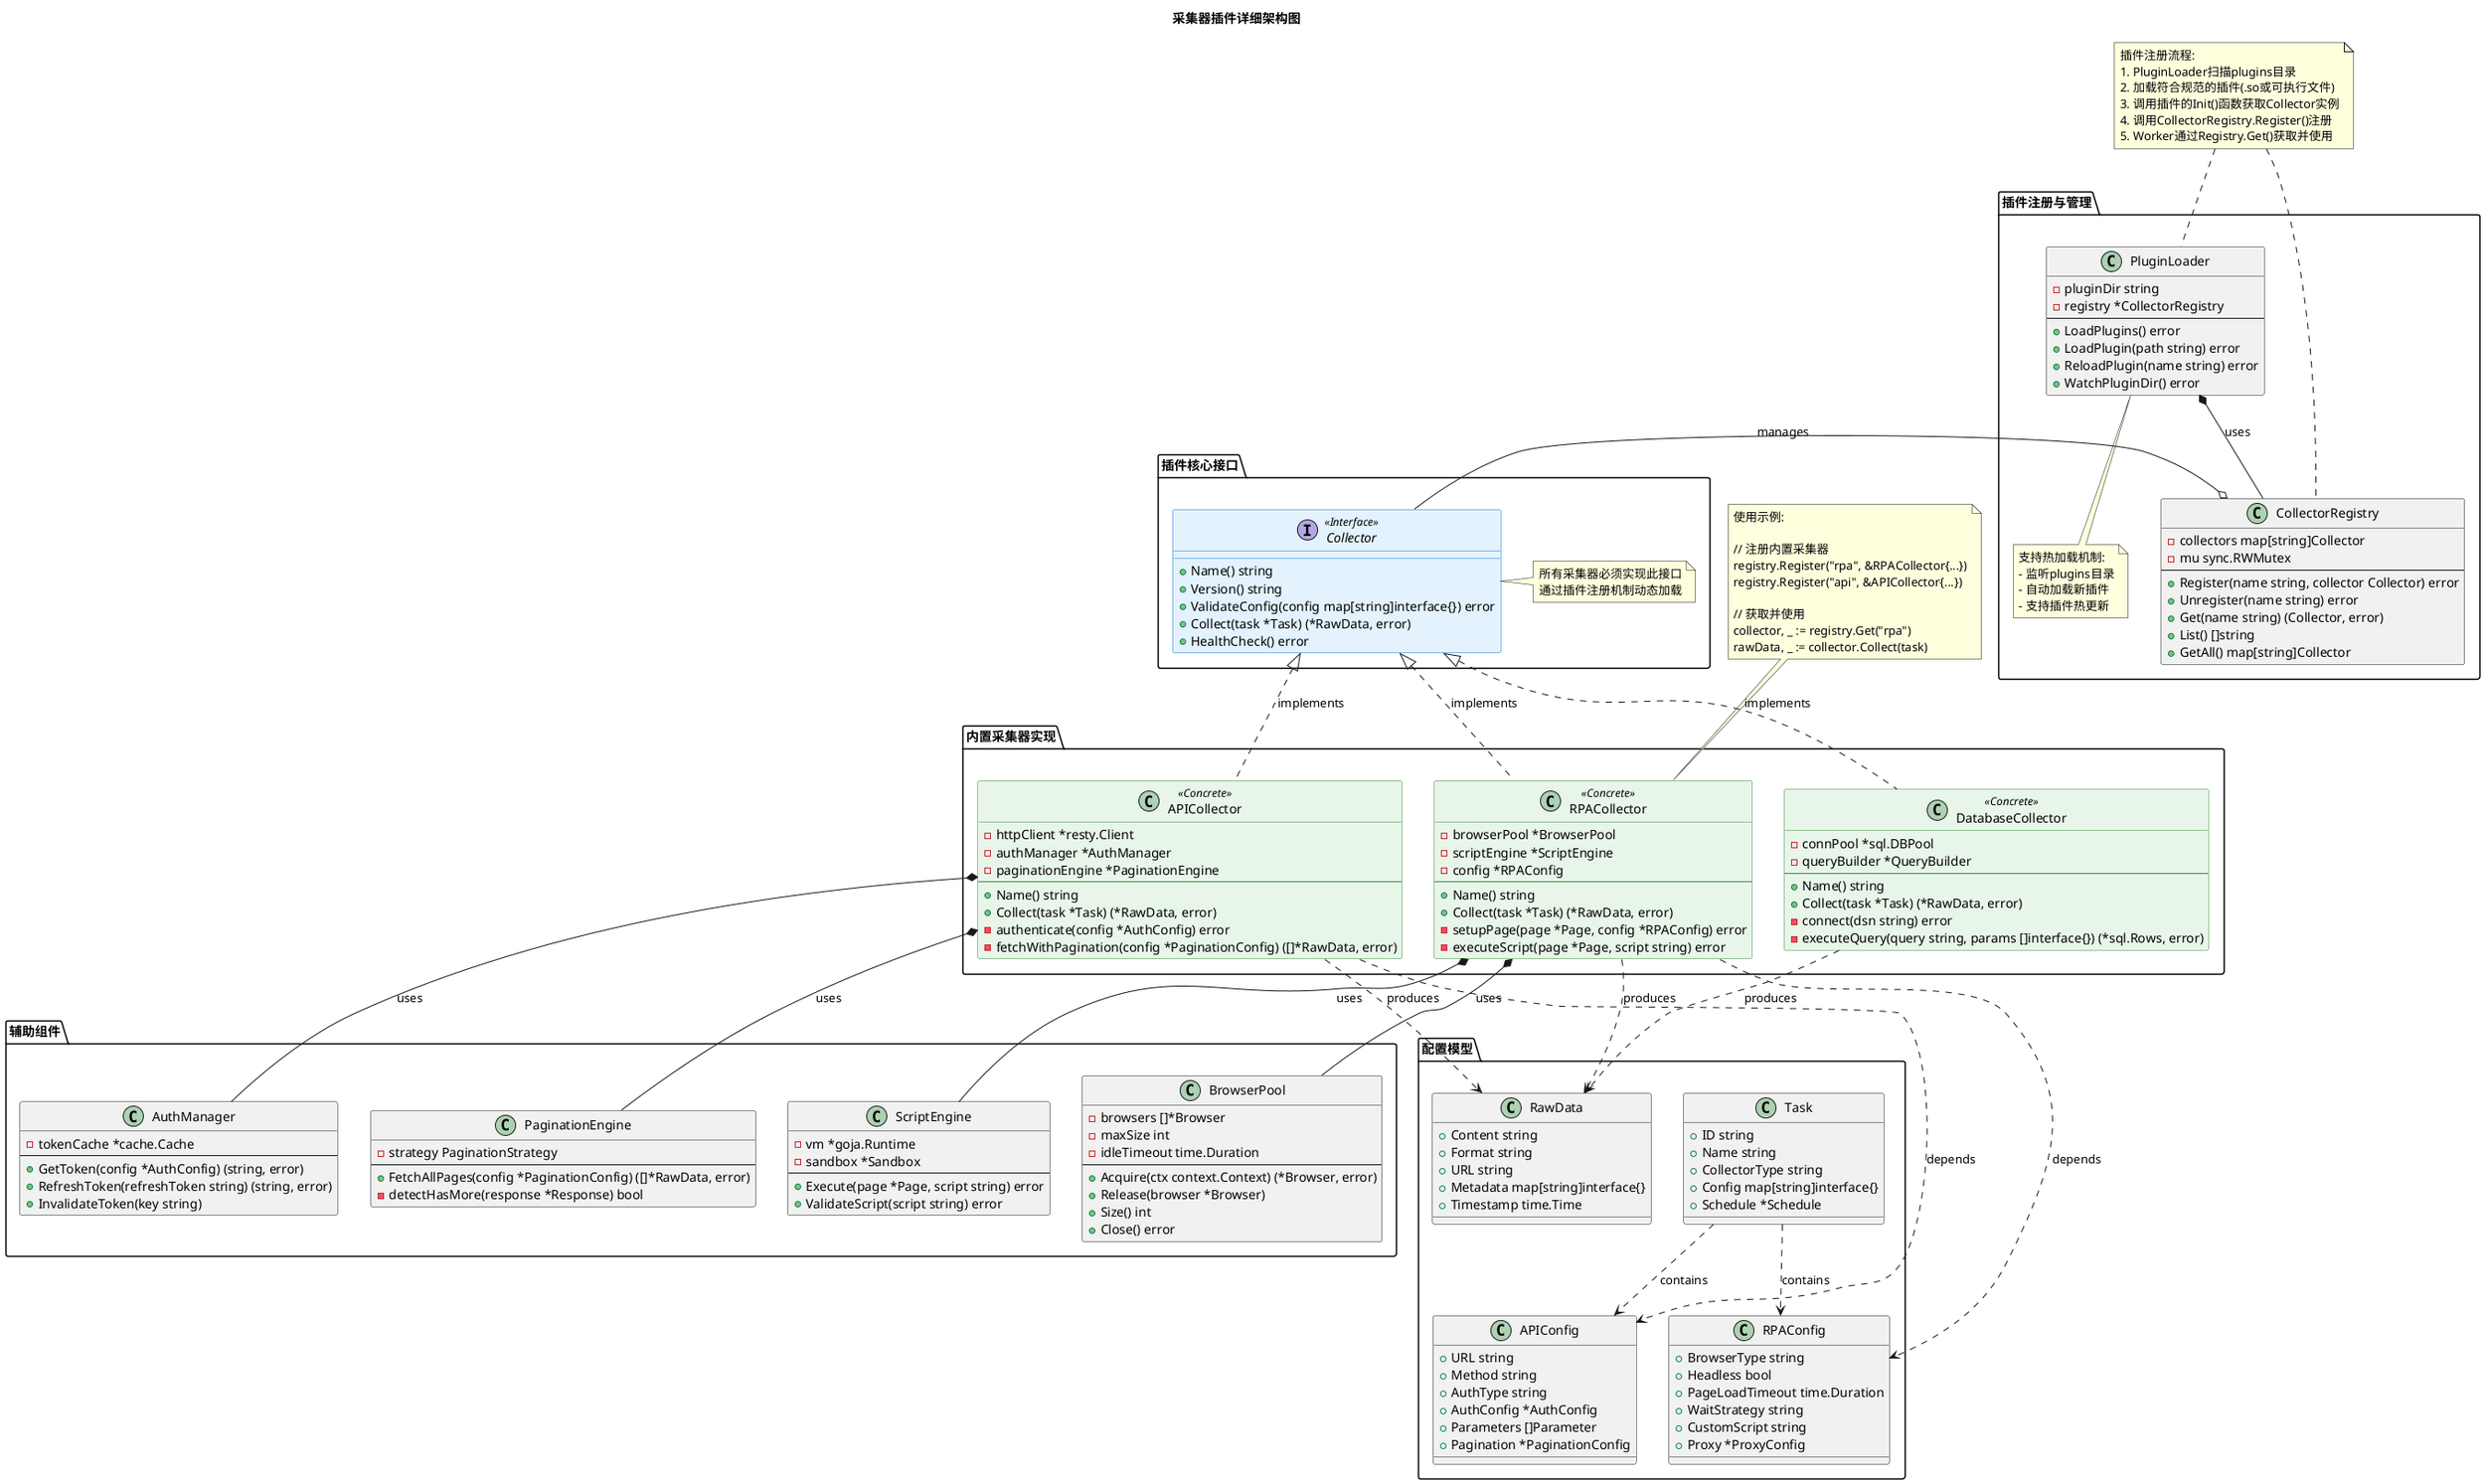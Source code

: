 @startuml
title 采集器插件详细架构图

skinparam class {
    BackgroundColor<<Interface>> #E3F2FD
    BackgroundColor<<Abstract>> #FFF3E0
    BackgroundColor<<Concrete>> #E8F5E9
    BorderColor<<Interface>> #1976D2
    BorderColor<<Abstract>> #F57C00
    BorderColor<<Concrete>> #388E3C
}

package "插件核心接口" {
    interface Collector <<Interface>> {
        +Name() string
        +Version() string
        +ValidateConfig(config map[string]interface{}) error
        +Collect(task *Task) (*RawData, error)
        +HealthCheck() error
    }

    note right of Collector
      所有采集器必须实现此接口
      通过插件注册机制动态加载
    end note
}

package "插件注册与管理" {
    class CollectorRegistry {
        -collectors map[string]Collector
        -mu sync.RWMutex
        --
        +Register(name string, collector Collector) error
        +Unregister(name string) error
        +Get(name string) (Collector, error)
        +List() []string
        +GetAll() map[string]Collector
    }

    class PluginLoader {
        -pluginDir string
        -registry *CollectorRegistry
        --
        +LoadPlugins() error
        +LoadPlugin(path string) error
        +ReloadPlugin(name string) error
        +WatchPluginDir() error
    }

    note bottom of PluginLoader
      支持热加载机制:
      - 监听plugins目录
      - 自动加载新插件
      - 支持插件热更新
    end note
}

package "内置采集器实现" {
    class RPACollector <<Concrete>> {
        -browserPool *BrowserPool
        -scriptEngine *ScriptEngine
        -config *RPAConfig
        --
        +Name() string
        +Collect(task *Task) (*RawData, error)
        -setupPage(page *Page, config *RPAConfig) error
        -executeScript(page *Page, script string) error
    }

    class APICollector <<Concrete>> {
        -httpClient *resty.Client
        -authManager *AuthManager
        -paginationEngine *PaginationEngine
        --
        +Name() string
        +Collect(task *Task) (*RawData, error)
        -authenticate(config *AuthConfig) error
        -fetchWithPagination(config *PaginationConfig) ([]*RawData, error)
    }

    class DatabaseCollector <<Concrete>> {
        -connPool *sql.DBPool
        -queryBuilder *QueryBuilder
        --
        +Name() string
        +Collect(task *Task) (*RawData, error)
        -connect(dsn string) error
        -executeQuery(query string, params []interface{}) (*sql.Rows, error)
    }
}

package "辅助组件" {
    class BrowserPool {
        -browsers []*Browser
        -maxSize int
        -idleTimeout time.Duration
        --
        +Acquire(ctx context.Context) (*Browser, error)
        +Release(browser *Browser)
        +Size() int
        +Close() error
    }

    class ScriptEngine {
        -vm *goja.Runtime
        -sandbox *Sandbox
        --
        +Execute(page *Page, script string) error
        +ValidateScript(script string) error
    }

    class AuthManager {
        -tokenCache *cache.Cache
        --
        +GetToken(config *AuthConfig) (string, error)
        +RefreshToken(refreshToken string) (string, error)
        +InvalidateToken(key string)
    }

    class PaginationEngine {
        -strategy PaginationStrategy
        --
        +FetchAllPages(config *PaginationConfig) ([]*RawData, error)
        -detectHasMore(response *Response) bool
    }
}

package "配置模型" {
    class Task {
        +ID string
        +Name string
        +CollectorType string
        +Config map[string]interface{}
        +Schedule *Schedule
    }

    class RPAConfig {
        +BrowserType string
        +Headless bool
        +PageLoadTimeout time.Duration
        +WaitStrategy string
        +CustomScript string
        +Proxy *ProxyConfig
    }

    class APIConfig {
        +URL string
        +Method string
        +AuthType string
        +AuthConfig *AuthConfig
        +Parameters []Parameter
        +Pagination *PaginationConfig
    }

    class RawData {
        +Content string
        +Format string
        +URL string
        +Metadata map[string]interface{}
        +Timestamp time.Time
    }
}

' 继承关系
Collector <|.. RPACollector : implements
Collector <|.. APICollector : implements
Collector <|.. DatabaseCollector : implements

' 组合关系
CollectorRegistry o-right- Collector : manages
PluginLoader *-- CollectorRegistry : uses

RPACollector *-- BrowserPool : uses
RPACollector *-- ScriptEngine : uses
APICollector *-- AuthManager : uses
APICollector *-- PaginationEngine : uses

' 依赖关系
RPACollector ..> RPAConfig : depends
APICollector ..> APIConfig : depends
RPACollector ..> RawData : produces
APICollector ..> RawData : produces
DatabaseCollector ..> RawData : produces

Task ..> RPAConfig : contains
Task ..> APIConfig : contains

' 注册流程
note as N1
  插件注册流程:
  1. PluginLoader扫描plugins目录
  2. 加载符合规范的插件(.so或可执行文件)
  3. 调用插件的Init()函数获取Collector实例
  4. 调用CollectorRegistry.Register()注册
  5. Worker通过Registry.Get()获取并使用
end note

N1 .. PluginLoader
N1 .. CollectorRegistry

' 使用示例
note as N2
  使用示例:

  // 注册内置采集器
  registry.Register("rpa", &RPACollector{...})
  registry.Register("api", &APICollector{...})

  // 获取并使用
  collector, _ := registry.Get("rpa")
  rawData, _ := collector.Collect(task)
end note

N2 .. RPACollector

@enduml
